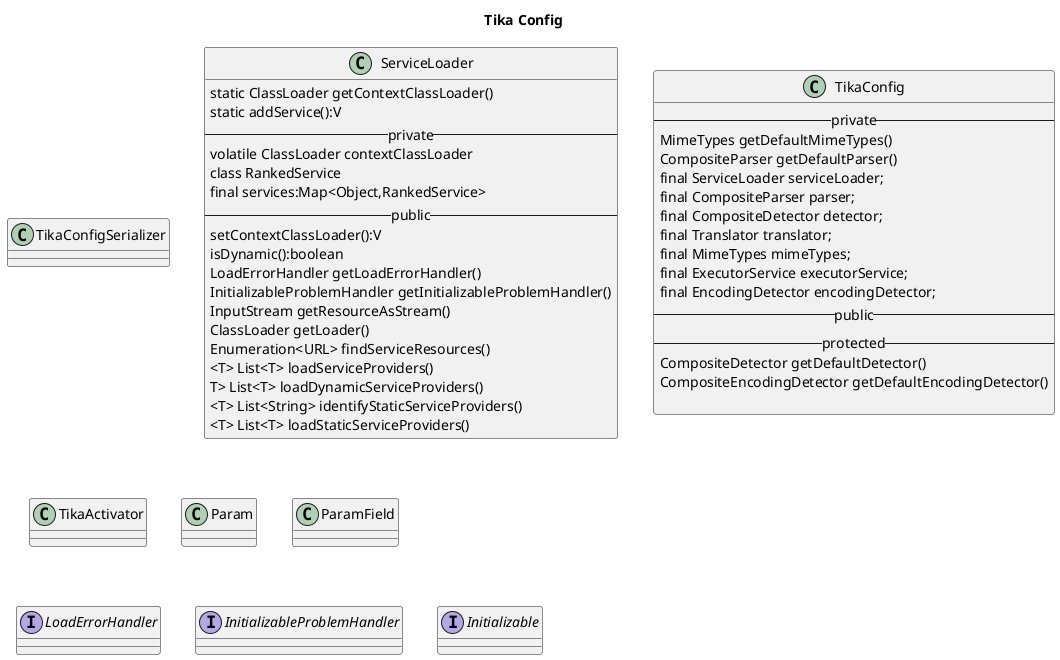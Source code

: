 @startuml
title
Tika Config
endtitle

class TikaConfigSerializer
class ServiceLoader
class TikaConfig
class TikaActivator
class Param
class ParamField
interface LoadErrorHandler
interface InitializableProblemHandler
interface Initializable

class ServiceLoader{
static ClassLoader getContextClassLoader()
static addService():V
--private--
volatile ClassLoader contextClassLoader
 class RankedService
 final services:Map<Object,RankedService>
--public--
 setContextClassLoader():V
 isDynamic():boolean
LoadErrorHandler getLoadErrorHandler()
InitializableProblemHandler getInitializableProblemHandler()
InputStream getResourceAsStream()
ClassLoader getLoader()
Enumeration<URL> findServiceResources()
<T> List<T> loadServiceProviders()
T> List<T> loadDynamicServiceProviders()
<T> List<String> identifyStaticServiceProviders()
<T> List<T> loadStaticServiceProviders()
}

class TikaConfig{
--private--
MimeTypes getDefaultMimeTypes()
CompositeParser getDefaultParser()
final ServiceLoader serviceLoader;
final CompositeParser parser;
final CompositeDetector detector;
final Translator translator;
final MimeTypes mimeTypes;
final ExecutorService executorService;
final EncodingDetector encodingDetector;
--public--
--protected--
CompositeDetector getDefaultDetector()
CompositeEncodingDetector getDefaultEncodingDetector()

}
@enduml
